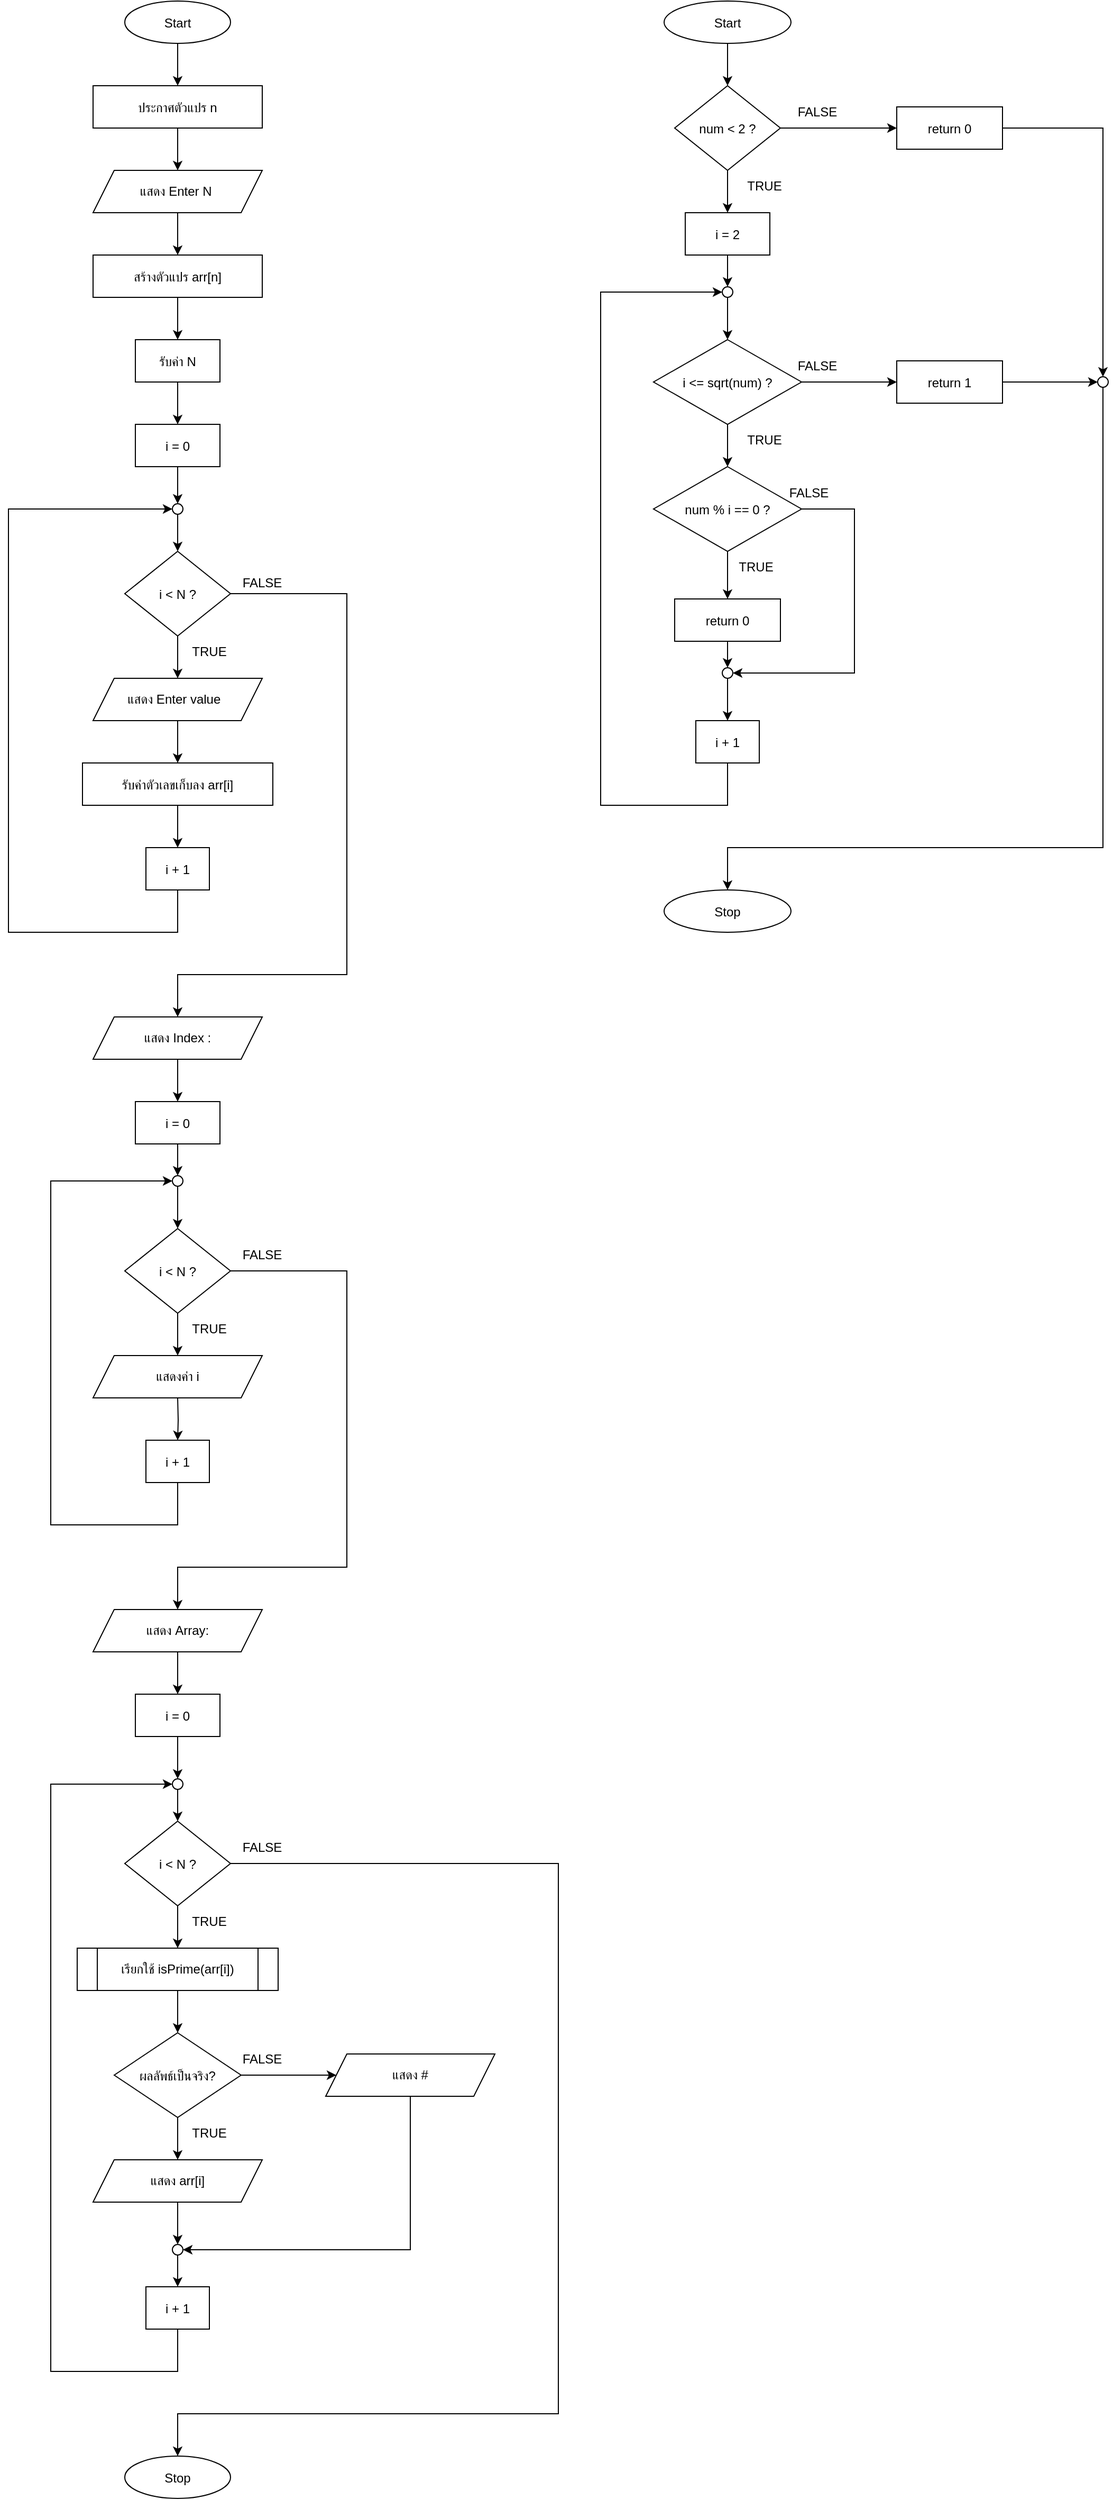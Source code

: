 <mxfile version="28.2.5">
  <diagram name="หน้า-1" id="QAqBCOUPjLgGoCMuNLaQ">
    <mxGraphModel dx="2775" dy="1238" grid="1" gridSize="10" guides="1" tooltips="1" connect="1" arrows="1" fold="1" page="1" pageScale="1" pageWidth="827" pageHeight="1169" math="0" shadow="0">
      <root>
        <mxCell id="0" />
        <mxCell id="1" parent="0" />
        <mxCell id="Ty_dKQS8moNGewAn382e-213" value="" style="edgeStyle=orthogonalEdgeStyle;rounded=0;orthogonalLoop=1;jettySize=auto;html=1;" edge="1" parent="1" source="2" target="Ty_dKQS8moNGewAn382e-212">
          <mxGeometry relative="1" as="geometry" />
        </mxCell>
        <mxCell id="2" value="Start" style="ellipse" vertex="1" parent="1">
          <mxGeometry x="150" width="100" height="40" as="geometry" />
        </mxCell>
        <mxCell id="Ty_dKQS8moNGewAn382e-217" value="" style="edgeStyle=orthogonalEdgeStyle;rounded=0;orthogonalLoop=1;jettySize=auto;html=1;" edge="1" parent="1" source="3" target="5">
          <mxGeometry relative="1" as="geometry" />
        </mxCell>
        <mxCell id="3" value="รับค่า N" style="parallelogram" vertex="1" parent="1">
          <mxGeometry x="160" y="320" width="80" height="40" as="geometry" />
        </mxCell>
        <mxCell id="Ty_dKQS8moNGewAn382e-218" value="" style="edgeStyle=orthogonalEdgeStyle;rounded=0;orthogonalLoop=1;jettySize=auto;html=1;" edge="1" parent="1" source="4" target="3">
          <mxGeometry relative="1" as="geometry" />
        </mxCell>
        <mxCell id="4" value="สร้างตัวแปร arr[n]" style="rectangle" vertex="1" parent="1">
          <mxGeometry x="120" y="240" width="160" height="40" as="geometry" />
        </mxCell>
        <mxCell id="Ty_dKQS8moNGewAn382e-223" value="" style="edgeStyle=orthogonalEdgeStyle;rounded=0;orthogonalLoop=1;jettySize=auto;html=1;" edge="1" parent="1" source="5" target="Ty_dKQS8moNGewAn382e-222">
          <mxGeometry relative="1" as="geometry" />
        </mxCell>
        <mxCell id="5" value="i = 0" style="rectangle" vertex="1" parent="1">
          <mxGeometry x="160" y="400" width="80" height="40" as="geometry" />
        </mxCell>
        <mxCell id="Ty_dKQS8moNGewAn382e-216" value="" style="edgeStyle=orthogonalEdgeStyle;rounded=0;orthogonalLoop=1;jettySize=auto;html=1;" edge="1" parent="1" source="6" target="Ty_dKQS8moNGewAn382e-215">
          <mxGeometry relative="1" as="geometry" />
        </mxCell>
        <mxCell id="Ty_dKQS8moNGewAn382e-225" style="edgeStyle=orthogonalEdgeStyle;rounded=0;orthogonalLoop=1;jettySize=auto;html=1;entryX=0.5;entryY=0;entryDx=0;entryDy=0;" edge="1" parent="1" source="6" target="Ty_dKQS8moNGewAn382e-226">
          <mxGeometry relative="1" as="geometry">
            <mxPoint x="320" y="960" as="targetPoint" />
            <Array as="points">
              <mxPoint x="360" y="560" />
              <mxPoint x="360" y="920" />
              <mxPoint x="200" y="920" />
            </Array>
          </mxGeometry>
        </mxCell>
        <mxCell id="6" value="i &lt; N ?" style="rhombus" vertex="1" parent="1">
          <mxGeometry x="150" y="520" width="100" height="80" as="geometry" />
        </mxCell>
        <mxCell id="Ty_dKQS8moNGewAn382e-220" value="" style="edgeStyle=orthogonalEdgeStyle;rounded=0;orthogonalLoop=1;jettySize=auto;html=1;" edge="1" parent="1" source="7" target="8">
          <mxGeometry relative="1" as="geometry" />
        </mxCell>
        <mxCell id="7" value="รับค่าตัวเลขเก็บลง arr[i]" style="parallelogram" vertex="1" parent="1">
          <mxGeometry x="110" y="720" width="180" height="40" as="geometry" />
        </mxCell>
        <mxCell id="Ty_dKQS8moNGewAn382e-221" style="edgeStyle=orthogonalEdgeStyle;rounded=0;orthogonalLoop=1;jettySize=auto;html=1;entryX=0;entryY=0.5;entryDx=0;entryDy=0;" edge="1" parent="1" source="8" target="Ty_dKQS8moNGewAn382e-222">
          <mxGeometry relative="1" as="geometry">
            <mxPoint x="40" y="170" as="targetPoint" />
            <Array as="points">
              <mxPoint x="200" y="880" />
              <mxPoint x="40" y="880" />
              <mxPoint x="40" y="480" />
            </Array>
          </mxGeometry>
        </mxCell>
        <mxCell id="8" value="i + 1" style="rectangle" vertex="1" parent="1">
          <mxGeometry x="170" y="800" width="60" height="40" as="geometry" />
        </mxCell>
        <mxCell id="Ty_dKQS8moNGewAn382e-233" style="edgeStyle=orthogonalEdgeStyle;rounded=0;orthogonalLoop=1;jettySize=auto;html=1;entryX=0.5;entryY=0;entryDx=0;entryDy=0;" edge="1" parent="1" source="10" target="Ty_dKQS8moNGewAn382e-230">
          <mxGeometry relative="1" as="geometry" />
        </mxCell>
        <mxCell id="10" value="i = 0" style="rectangle" vertex="1" parent="1">
          <mxGeometry x="160" y="1040" width="80" height="40" as="geometry" />
        </mxCell>
        <mxCell id="Ty_dKQS8moNGewAn382e-228" value="" style="edgeStyle=orthogonalEdgeStyle;rounded=0;orthogonalLoop=1;jettySize=auto;html=1;" edge="1" parent="1" source="11">
          <mxGeometry relative="1" as="geometry">
            <mxPoint x="200" y="1280" as="targetPoint" />
          </mxGeometry>
        </mxCell>
        <mxCell id="Ty_dKQS8moNGewAn382e-239" style="edgeStyle=orthogonalEdgeStyle;rounded=0;orthogonalLoop=1;jettySize=auto;html=1;entryX=0.5;entryY=0;entryDx=0;entryDy=0;" edge="1" parent="1" source="11" target="Ty_dKQS8moNGewAn382e-240">
          <mxGeometry relative="1" as="geometry">
            <mxPoint x="320" y="1440" as="targetPoint" />
            <Array as="points">
              <mxPoint x="360" y="1200" />
              <mxPoint x="360" y="1480" />
              <mxPoint x="200" y="1480" />
            </Array>
          </mxGeometry>
        </mxCell>
        <mxCell id="11" value="i &lt; N ?" style="rhombus" vertex="1" parent="1">
          <mxGeometry x="150" y="1160" width="100" height="80" as="geometry" />
        </mxCell>
        <mxCell id="Ty_dKQS8moNGewAn382e-248" value="" style="edgeStyle=orthogonalEdgeStyle;rounded=0;orthogonalLoop=1;jettySize=auto;html=1;" edge="1" parent="1" source="13" target="Ty_dKQS8moNGewAn382e-246">
          <mxGeometry relative="1" as="geometry" />
        </mxCell>
        <mxCell id="Ty_dKQS8moNGewAn382e-258" value="" style="edgeStyle=orthogonalEdgeStyle;rounded=0;orthogonalLoop=1;jettySize=auto;html=1;" edge="1" parent="1" source="13" target="Ty_dKQS8moNGewAn382e-245">
          <mxGeometry relative="1" as="geometry" />
        </mxCell>
        <mxCell id="13" value="ผลลัพธ์เป็นจริง?" style="rhombus" vertex="1" parent="1">
          <mxGeometry x="140" y="1920" width="120" height="80" as="geometry" />
        </mxCell>
        <mxCell id="Ty_dKQS8moNGewAn382e-229" value="" style="edgeStyle=orthogonalEdgeStyle;rounded=0;orthogonalLoop=1;jettySize=auto;html=1;" edge="1" parent="1" target="16">
          <mxGeometry relative="1" as="geometry">
            <mxPoint x="200" y="1320" as="sourcePoint" />
          </mxGeometry>
        </mxCell>
        <mxCell id="Ty_dKQS8moNGewAn382e-235" style="edgeStyle=orthogonalEdgeStyle;rounded=0;orthogonalLoop=1;jettySize=auto;html=1;entryX=0;entryY=0.5;entryDx=0;entryDy=0;" edge="1" parent="1" source="16" target="Ty_dKQS8moNGewAn382e-230">
          <mxGeometry relative="1" as="geometry">
            <Array as="points">
              <mxPoint x="200" y="1440" />
              <mxPoint x="80" y="1440" />
              <mxPoint x="80" y="1115" />
            </Array>
          </mxGeometry>
        </mxCell>
        <mxCell id="16" value="i + 1" style="rectangle" vertex="1" parent="1">
          <mxGeometry x="170" y="1360" width="60" height="40" as="geometry" />
        </mxCell>
        <mxCell id="17" value="Stop" style="ellipse" vertex="1" parent="1">
          <mxGeometry x="150" y="2320" width="100" height="40" as="geometry" />
        </mxCell>
        <mxCell id="20" value="Start" style="ellipse" vertex="1" parent="1">
          <mxGeometry x="660" width="120" height="40" as="geometry" />
        </mxCell>
        <mxCell id="Ty_dKQS8moNGewAn382e-273" value="" style="edgeStyle=orthogonalEdgeStyle;rounded=0;orthogonalLoop=1;jettySize=auto;html=1;" edge="1" parent="1" source="21" target="Ty_dKQS8moNGewAn382e-272">
          <mxGeometry relative="1" as="geometry" />
        </mxCell>
        <mxCell id="21" value="num &lt; 2 ?" style="rhombus" vertex="1" parent="1">
          <mxGeometry x="670" y="80" width="100" height="80" as="geometry" />
        </mxCell>
        <mxCell id="Ty_dKQS8moNGewAn382e-267" style="edgeStyle=orthogonalEdgeStyle;rounded=0;orthogonalLoop=1;jettySize=auto;html=1;entryX=0.5;entryY=0;entryDx=0;entryDy=0;" edge="1" parent="1" source="23" target="Ty_dKQS8moNGewAn382e-266">
          <mxGeometry relative="1" as="geometry" />
        </mxCell>
        <mxCell id="23" value="i = 2" style="rectangle" vertex="1" parent="1">
          <mxGeometry x="680" y="200" width="80" height="40" as="geometry" />
        </mxCell>
        <mxCell id="Ty_dKQS8moNGewAn382e-269" value="" style="edgeStyle=orthogonalEdgeStyle;rounded=0;orthogonalLoop=1;jettySize=auto;html=1;" edge="1" parent="1" source="24" target="25">
          <mxGeometry relative="1" as="geometry" />
        </mxCell>
        <mxCell id="Ty_dKQS8moNGewAn382e-271" value="" style="edgeStyle=orthogonalEdgeStyle;rounded=0;orthogonalLoop=1;jettySize=auto;html=1;" edge="1" parent="1" source="24" target="Ty_dKQS8moNGewAn382e-270">
          <mxGeometry relative="1" as="geometry" />
        </mxCell>
        <mxCell id="24" value="i &lt;= sqrt(num) ?" style="rhombus" vertex="1" parent="1">
          <mxGeometry x="650" y="320" width="140" height="80" as="geometry" />
        </mxCell>
        <mxCell id="Ty_dKQS8moNGewAn382e-264" value="" style="edgeStyle=orthogonalEdgeStyle;rounded=0;orthogonalLoop=1;jettySize=auto;html=1;" edge="1" parent="1" source="25" target="26">
          <mxGeometry relative="1" as="geometry" />
        </mxCell>
        <mxCell id="Ty_dKQS8moNGewAn382e-296" style="edgeStyle=orthogonalEdgeStyle;rounded=0;orthogonalLoop=1;jettySize=auto;html=1;entryX=1;entryY=0.5;entryDx=0;entryDy=0;" edge="1" parent="1" source="25" target="Ty_dKQS8moNGewAn382e-291">
          <mxGeometry relative="1" as="geometry">
            <Array as="points">
              <mxPoint x="840" y="480" />
              <mxPoint x="840" y="635" />
            </Array>
          </mxGeometry>
        </mxCell>
        <mxCell id="25" value="num % i == 0 ?" style="rhombus" vertex="1" parent="1">
          <mxGeometry x="650" y="440" width="140" height="80" as="geometry" />
        </mxCell>
        <mxCell id="Ty_dKQS8moNGewAn382e-293" style="edgeStyle=orthogonalEdgeStyle;rounded=0;orthogonalLoop=1;jettySize=auto;html=1;entryX=0.5;entryY=0;entryDx=0;entryDy=0;" edge="1" parent="1" source="26" target="Ty_dKQS8moNGewAn382e-291">
          <mxGeometry relative="1" as="geometry" />
        </mxCell>
        <mxCell id="26" value="return 0" style="parallelogram" vertex="1" parent="1">
          <mxGeometry x="670" y="565" width="100" height="40" as="geometry" />
        </mxCell>
        <mxCell id="Ty_dKQS8moNGewAn382e-274" style="edgeStyle=orthogonalEdgeStyle;rounded=0;orthogonalLoop=1;jettySize=auto;html=1;entryX=0;entryY=0.5;entryDx=0;entryDy=0;" edge="1" parent="1" source="27" target="Ty_dKQS8moNGewAn382e-266">
          <mxGeometry relative="1" as="geometry">
            <Array as="points">
              <mxPoint x="720" y="760" />
              <mxPoint x="600" y="760" />
              <mxPoint x="600" y="275" />
            </Array>
          </mxGeometry>
        </mxCell>
        <mxCell id="27" value="i + 1" style="rectangle" vertex="1" parent="1">
          <mxGeometry x="690" y="680" width="60" height="40" as="geometry" />
        </mxCell>
        <mxCell id="29" value="Stop" style="ellipse" vertex="1" parent="1">
          <mxGeometry x="660" y="840" width="120" height="40" as="geometry" />
        </mxCell>
        <mxCell id="200" edge="1" parent="1" source="20" target="21">
          <mxGeometry relative="1" as="geometry" />
        </mxCell>
        <mxCell id="203" edge="1" parent="1" source="21" target="23">
          <mxGeometry relative="1" as="geometry">
            <mxLabel position="0.5" value="False" as="label" />
          </mxGeometry>
        </mxCell>
        <mxCell id="Ty_dKQS8moNGewAn382e-279" value="" style="edgeStyle=orthogonalEdgeStyle;rounded=0;orthogonalLoop=1;jettySize=auto;html=1;" edge="1" parent="1" source="Ty_dKQS8moNGewAn382e-211" target="4">
          <mxGeometry relative="1" as="geometry" />
        </mxCell>
        <mxCell id="Ty_dKQS8moNGewAn382e-211" value="แสดง Enter N&amp;nbsp;" style="shape=parallelogram;perimeter=parallelogramPerimeter;whiteSpace=wrap;html=1;fixedSize=1;" vertex="1" parent="1">
          <mxGeometry x="120" y="160" width="160" height="40" as="geometry" />
        </mxCell>
        <mxCell id="Ty_dKQS8moNGewAn382e-278" value="" style="edgeStyle=orthogonalEdgeStyle;rounded=0;orthogonalLoop=1;jettySize=auto;html=1;" edge="1" parent="1" source="Ty_dKQS8moNGewAn382e-212" target="Ty_dKQS8moNGewAn382e-211">
          <mxGeometry relative="1" as="geometry" />
        </mxCell>
        <mxCell id="Ty_dKQS8moNGewAn382e-212" value="ประกาศตัวแปร n" style="rectangle" vertex="1" parent="1">
          <mxGeometry x="120" y="80" width="160" height="40" as="geometry" />
        </mxCell>
        <mxCell id="Ty_dKQS8moNGewAn382e-219" value="" style="edgeStyle=orthogonalEdgeStyle;rounded=0;orthogonalLoop=1;jettySize=auto;html=1;" edge="1" parent="1" source="Ty_dKQS8moNGewAn382e-215" target="7">
          <mxGeometry relative="1" as="geometry" />
        </mxCell>
        <mxCell id="Ty_dKQS8moNGewAn382e-215" value="แสดง Enter value&amp;nbsp;&amp;nbsp;" style="shape=parallelogram;perimeter=parallelogramPerimeter;whiteSpace=wrap;html=1;fixedSize=1;" vertex="1" parent="1">
          <mxGeometry x="120" y="640" width="160" height="40" as="geometry" />
        </mxCell>
        <mxCell id="Ty_dKQS8moNGewAn382e-224" value="" style="edgeStyle=orthogonalEdgeStyle;rounded=0;orthogonalLoop=1;jettySize=auto;html=1;" edge="1" parent="1" source="Ty_dKQS8moNGewAn382e-222" target="6">
          <mxGeometry relative="1" as="geometry" />
        </mxCell>
        <mxCell id="Ty_dKQS8moNGewAn382e-222" value="" style="ellipse;whiteSpace=wrap;html=1;aspect=fixed;" vertex="1" parent="1">
          <mxGeometry x="195" y="475" width="10" height="10" as="geometry" />
        </mxCell>
        <mxCell id="Ty_dKQS8moNGewAn382e-238" style="edgeStyle=orthogonalEdgeStyle;rounded=0;orthogonalLoop=1;jettySize=auto;html=1;entryX=0.5;entryY=0;entryDx=0;entryDy=0;" edge="1" parent="1" source="Ty_dKQS8moNGewAn382e-226" target="10">
          <mxGeometry relative="1" as="geometry" />
        </mxCell>
        <mxCell id="Ty_dKQS8moNGewAn382e-226" value="&lt;span style=&quot;text-wrap-mode: nowrap;&quot;&gt;แสดง Index :&lt;/span&gt;" style="shape=parallelogram;perimeter=parallelogramPerimeter;whiteSpace=wrap;html=1;fixedSize=1;" vertex="1" parent="1">
          <mxGeometry x="120" y="960" width="160" height="40" as="geometry" />
        </mxCell>
        <mxCell id="Ty_dKQS8moNGewAn382e-234" style="edgeStyle=orthogonalEdgeStyle;rounded=0;orthogonalLoop=1;jettySize=auto;html=1;entryX=0.5;entryY=0;entryDx=0;entryDy=0;" edge="1" parent="1" source="Ty_dKQS8moNGewAn382e-230" target="11">
          <mxGeometry relative="1" as="geometry" />
        </mxCell>
        <mxCell id="Ty_dKQS8moNGewAn382e-230" value="" style="ellipse;whiteSpace=wrap;html=1;aspect=fixed;" vertex="1" parent="1">
          <mxGeometry x="195" y="1110" width="10" height="10" as="geometry" />
        </mxCell>
        <mxCell id="Ty_dKQS8moNGewAn382e-236" value="&lt;span style=&quot;text-wrap-mode: nowrap;&quot;&gt;แสดงค่า i&lt;/span&gt;" style="shape=parallelogram;perimeter=parallelogramPerimeter;whiteSpace=wrap;html=1;fixedSize=1;" vertex="1" parent="1">
          <mxGeometry x="120" y="1280" width="160" height="40" as="geometry" />
        </mxCell>
        <mxCell id="Ty_dKQS8moNGewAn382e-242" value="" style="edgeStyle=orthogonalEdgeStyle;rounded=0;orthogonalLoop=1;jettySize=auto;html=1;" edge="1" parent="1" source="Ty_dKQS8moNGewAn382e-240" target="Ty_dKQS8moNGewAn382e-241">
          <mxGeometry relative="1" as="geometry" />
        </mxCell>
        <mxCell id="Ty_dKQS8moNGewAn382e-240" value="&lt;span style=&quot;text-wrap-mode: nowrap;&quot;&gt;แสดง Array:&lt;/span&gt;" style="shape=parallelogram;perimeter=parallelogramPerimeter;whiteSpace=wrap;html=1;fixedSize=1;" vertex="1" parent="1">
          <mxGeometry x="120" y="1520" width="160" height="40" as="geometry" />
        </mxCell>
        <mxCell id="Ty_dKQS8moNGewAn382e-252" style="edgeStyle=orthogonalEdgeStyle;rounded=0;orthogonalLoop=1;jettySize=auto;html=1;entryX=0.5;entryY=0;entryDx=0;entryDy=0;" edge="1" parent="1" source="Ty_dKQS8moNGewAn382e-241" target="Ty_dKQS8moNGewAn382e-251">
          <mxGeometry relative="1" as="geometry" />
        </mxCell>
        <mxCell id="Ty_dKQS8moNGewAn382e-241" value="i = 0" style="rectangle" vertex="1" parent="1">
          <mxGeometry x="160" y="1600" width="80" height="40" as="geometry" />
        </mxCell>
        <mxCell id="Ty_dKQS8moNGewAn382e-250" value="" style="edgeStyle=orthogonalEdgeStyle;rounded=0;orthogonalLoop=1;jettySize=auto;html=1;" edge="1" parent="1" source="Ty_dKQS8moNGewAn382e-243" target="Ty_dKQS8moNGewAn382e-244">
          <mxGeometry relative="1" as="geometry" />
        </mxCell>
        <mxCell id="Ty_dKQS8moNGewAn382e-262" style="edgeStyle=orthogonalEdgeStyle;rounded=0;orthogonalLoop=1;jettySize=auto;html=1;entryX=0.5;entryY=0;entryDx=0;entryDy=0;" edge="1" parent="1" source="Ty_dKQS8moNGewAn382e-243" target="17">
          <mxGeometry relative="1" as="geometry">
            <Array as="points">
              <mxPoint x="560" y="1760" />
              <mxPoint x="560" y="2280" />
              <mxPoint x="200" y="2280" />
            </Array>
          </mxGeometry>
        </mxCell>
        <mxCell id="Ty_dKQS8moNGewAn382e-243" value="i &lt; N ?" style="rhombus" vertex="1" parent="1">
          <mxGeometry x="150" y="1720" width="100" height="80" as="geometry" />
        </mxCell>
        <mxCell id="Ty_dKQS8moNGewAn382e-249" value="" style="edgeStyle=orthogonalEdgeStyle;rounded=0;orthogonalLoop=1;jettySize=auto;html=1;" edge="1" parent="1" source="Ty_dKQS8moNGewAn382e-244" target="13">
          <mxGeometry relative="1" as="geometry" />
        </mxCell>
        <mxCell id="Ty_dKQS8moNGewAn382e-244" value="&lt;span style=&quot;text-wrap-mode: nowrap;&quot;&gt;เรียกใช้ isPrime(arr[i])&lt;/span&gt;" style="shape=process;whiteSpace=wrap;html=1;backgroundOutline=1;" vertex="1" parent="1">
          <mxGeometry x="105" y="1840" width="190" height="40" as="geometry" />
        </mxCell>
        <mxCell id="Ty_dKQS8moNGewAn382e-259" style="edgeStyle=orthogonalEdgeStyle;rounded=0;orthogonalLoop=1;jettySize=auto;html=1;entryX=1;entryY=0.5;entryDx=0;entryDy=0;" edge="1" parent="1" source="Ty_dKQS8moNGewAn382e-245" target="Ty_dKQS8moNGewAn382e-257">
          <mxGeometry relative="1" as="geometry">
            <Array as="points">
              <mxPoint x="420" y="2125" />
            </Array>
          </mxGeometry>
        </mxCell>
        <mxCell id="Ty_dKQS8moNGewAn382e-245" value="&lt;span style=&quot;text-wrap-mode: nowrap;&quot;&gt;แสดง #&lt;/span&gt;" style="shape=parallelogram;perimeter=parallelogramPerimeter;whiteSpace=wrap;html=1;fixedSize=1;" vertex="1" parent="1">
          <mxGeometry x="340" y="1940" width="160" height="40" as="geometry" />
        </mxCell>
        <mxCell id="Ty_dKQS8moNGewAn382e-260" style="edgeStyle=orthogonalEdgeStyle;rounded=0;orthogonalLoop=1;jettySize=auto;html=1;entryX=0.5;entryY=0;entryDx=0;entryDy=0;" edge="1" parent="1" source="Ty_dKQS8moNGewAn382e-246" target="Ty_dKQS8moNGewAn382e-257">
          <mxGeometry relative="1" as="geometry" />
        </mxCell>
        <mxCell id="Ty_dKQS8moNGewAn382e-246" value="&lt;span style=&quot;text-wrap-mode: nowrap;&quot;&gt;แสดง arr[i]&lt;/span&gt;" style="shape=parallelogram;perimeter=parallelogramPerimeter;whiteSpace=wrap;html=1;fixedSize=1;" vertex="1" parent="1">
          <mxGeometry x="120" y="2040" width="160" height="40" as="geometry" />
        </mxCell>
        <mxCell id="Ty_dKQS8moNGewAn382e-255" style="edgeStyle=orthogonalEdgeStyle;rounded=0;orthogonalLoop=1;jettySize=auto;html=1;entryX=0;entryY=0.5;entryDx=0;entryDy=0;" edge="1" parent="1" source="Ty_dKQS8moNGewAn382e-247" target="Ty_dKQS8moNGewAn382e-251">
          <mxGeometry relative="1" as="geometry">
            <Array as="points">
              <mxPoint x="200" y="2240" />
              <mxPoint x="80" y="2240" />
              <mxPoint x="80" y="1685" />
            </Array>
          </mxGeometry>
        </mxCell>
        <mxCell id="Ty_dKQS8moNGewAn382e-247" value="i + 1" style="rectangle" vertex="1" parent="1">
          <mxGeometry x="170" y="2160" width="60" height="40" as="geometry" />
        </mxCell>
        <mxCell id="Ty_dKQS8moNGewAn382e-253" style="edgeStyle=orthogonalEdgeStyle;rounded=0;orthogonalLoop=1;jettySize=auto;html=1;entryX=0.5;entryY=0;entryDx=0;entryDy=0;" edge="1" parent="1" source="Ty_dKQS8moNGewAn382e-251" target="Ty_dKQS8moNGewAn382e-243">
          <mxGeometry relative="1" as="geometry" />
        </mxCell>
        <mxCell id="Ty_dKQS8moNGewAn382e-251" value="" style="ellipse;whiteSpace=wrap;html=1;aspect=fixed;" vertex="1" parent="1">
          <mxGeometry x="195" y="1680" width="10" height="10" as="geometry" />
        </mxCell>
        <mxCell id="Ty_dKQS8moNGewAn382e-261" value="" style="edgeStyle=orthogonalEdgeStyle;rounded=0;orthogonalLoop=1;jettySize=auto;html=1;" edge="1" parent="1" source="Ty_dKQS8moNGewAn382e-257" target="Ty_dKQS8moNGewAn382e-247">
          <mxGeometry relative="1" as="geometry" />
        </mxCell>
        <mxCell id="Ty_dKQS8moNGewAn382e-257" value="" style="ellipse;whiteSpace=wrap;html=1;aspect=fixed;" vertex="1" parent="1">
          <mxGeometry x="195" y="2120" width="10" height="10" as="geometry" />
        </mxCell>
        <mxCell id="Ty_dKQS8moNGewAn382e-268" value="" style="edgeStyle=orthogonalEdgeStyle;rounded=0;orthogonalLoop=1;jettySize=auto;html=1;" edge="1" parent="1" source="Ty_dKQS8moNGewAn382e-266" target="24">
          <mxGeometry relative="1" as="geometry" />
        </mxCell>
        <mxCell id="Ty_dKQS8moNGewAn382e-266" value="" style="ellipse;whiteSpace=wrap;html=1;aspect=fixed;" vertex="1" parent="1">
          <mxGeometry x="715" y="270" width="10" height="10" as="geometry" />
        </mxCell>
        <mxCell id="Ty_dKQS8moNGewAn382e-300" value="" style="edgeStyle=orthogonalEdgeStyle;rounded=0;orthogonalLoop=1;jettySize=auto;html=1;" edge="1" parent="1" source="Ty_dKQS8moNGewAn382e-270" target="Ty_dKQS8moNGewAn382e-299">
          <mxGeometry relative="1" as="geometry" />
        </mxCell>
        <mxCell id="Ty_dKQS8moNGewAn382e-270" value="return 1" style="parallelogram" vertex="1" parent="1">
          <mxGeometry x="880" y="340" width="100" height="40" as="geometry" />
        </mxCell>
        <mxCell id="Ty_dKQS8moNGewAn382e-301" style="edgeStyle=orthogonalEdgeStyle;rounded=0;orthogonalLoop=1;jettySize=auto;html=1;entryX=0.5;entryY=0;entryDx=0;entryDy=0;" edge="1" parent="1" source="Ty_dKQS8moNGewAn382e-272" target="Ty_dKQS8moNGewAn382e-299">
          <mxGeometry relative="1" as="geometry" />
        </mxCell>
        <mxCell id="Ty_dKQS8moNGewAn382e-272" value="return 0" style="parallelogram" vertex="1" parent="1">
          <mxGeometry x="880" y="100" width="100" height="40" as="geometry" />
        </mxCell>
        <mxCell id="Ty_dKQS8moNGewAn382e-276" value="TRUE" style="text;html=1;align=center;verticalAlign=middle;whiteSpace=wrap;rounded=0;" vertex="1" parent="1">
          <mxGeometry x="200" y="600" width="60" height="30" as="geometry" />
        </mxCell>
        <mxCell id="Ty_dKQS8moNGewAn382e-277" value="FALSE" style="text;html=1;align=center;verticalAlign=middle;whiteSpace=wrap;rounded=0;" vertex="1" parent="1">
          <mxGeometry x="250" y="535" width="60" height="30" as="geometry" />
        </mxCell>
        <mxCell id="Ty_dKQS8moNGewAn382e-280" value="TRUE" style="text;html=1;align=center;verticalAlign=middle;whiteSpace=wrap;rounded=0;" vertex="1" parent="1">
          <mxGeometry x="200" y="1240" width="60" height="30" as="geometry" />
        </mxCell>
        <mxCell id="Ty_dKQS8moNGewAn382e-281" value="FALSE" style="text;html=1;align=center;verticalAlign=middle;whiteSpace=wrap;rounded=0;" vertex="1" parent="1">
          <mxGeometry x="250" y="1170" width="60" height="30" as="geometry" />
        </mxCell>
        <mxCell id="Ty_dKQS8moNGewAn382e-283" value="TRUE" style="text;html=1;align=center;verticalAlign=middle;whiteSpace=wrap;rounded=0;" vertex="1" parent="1">
          <mxGeometry x="200" y="1800" width="60" height="30" as="geometry" />
        </mxCell>
        <mxCell id="Ty_dKQS8moNGewAn382e-284" value="FALSE" style="text;html=1;align=center;verticalAlign=middle;whiteSpace=wrap;rounded=0;" vertex="1" parent="1">
          <mxGeometry x="250" y="1730" width="60" height="30" as="geometry" />
        </mxCell>
        <mxCell id="Ty_dKQS8moNGewAn382e-285" value="TRUE" style="text;html=1;align=center;verticalAlign=middle;whiteSpace=wrap;rounded=0;" vertex="1" parent="1">
          <mxGeometry x="200" y="2000" width="60" height="30" as="geometry" />
        </mxCell>
        <mxCell id="Ty_dKQS8moNGewAn382e-286" value="FALSE" style="text;html=1;align=center;verticalAlign=middle;whiteSpace=wrap;rounded=0;" vertex="1" parent="1">
          <mxGeometry x="250" y="1930" width="60" height="30" as="geometry" />
        </mxCell>
        <mxCell id="Ty_dKQS8moNGewAn382e-287" value="TRUE" style="text;html=1;align=center;verticalAlign=middle;whiteSpace=wrap;rounded=0;" vertex="1" parent="1">
          <mxGeometry x="725" y="160" width="60" height="30" as="geometry" />
        </mxCell>
        <mxCell id="Ty_dKQS8moNGewAn382e-288" value="FALSE" style="text;html=1;align=center;verticalAlign=middle;whiteSpace=wrap;rounded=0;" vertex="1" parent="1">
          <mxGeometry x="775" y="90" width="60" height="30" as="geometry" />
        </mxCell>
        <mxCell id="Ty_dKQS8moNGewAn382e-289" value="TRUE" style="text;html=1;align=center;verticalAlign=middle;whiteSpace=wrap;rounded=0;" vertex="1" parent="1">
          <mxGeometry x="725" y="400" width="60" height="30" as="geometry" />
        </mxCell>
        <mxCell id="Ty_dKQS8moNGewAn382e-290" value="FALSE" style="text;html=1;align=center;verticalAlign=middle;whiteSpace=wrap;rounded=0;" vertex="1" parent="1">
          <mxGeometry x="775" y="330" width="60" height="30" as="geometry" />
        </mxCell>
        <mxCell id="Ty_dKQS8moNGewAn382e-294" style="edgeStyle=orthogonalEdgeStyle;rounded=0;orthogonalLoop=1;jettySize=auto;html=1;" edge="1" parent="1" source="Ty_dKQS8moNGewAn382e-291" target="27">
          <mxGeometry relative="1" as="geometry" />
        </mxCell>
        <mxCell id="Ty_dKQS8moNGewAn382e-291" value="" style="ellipse;whiteSpace=wrap;html=1;aspect=fixed;" vertex="1" parent="1">
          <mxGeometry x="715" y="630" width="10" height="10" as="geometry" />
        </mxCell>
        <mxCell id="Ty_dKQS8moNGewAn382e-297" value="TRUE" style="text;html=1;align=center;verticalAlign=middle;whiteSpace=wrap;rounded=0;" vertex="1" parent="1">
          <mxGeometry x="717" y="520" width="60" height="30" as="geometry" />
        </mxCell>
        <mxCell id="Ty_dKQS8moNGewAn382e-298" value="FALSE" style="text;html=1;align=center;verticalAlign=middle;whiteSpace=wrap;rounded=0;" vertex="1" parent="1">
          <mxGeometry x="767" y="450" width="60" height="30" as="geometry" />
        </mxCell>
        <mxCell id="Ty_dKQS8moNGewAn382e-302" style="edgeStyle=orthogonalEdgeStyle;rounded=0;orthogonalLoop=1;jettySize=auto;html=1;entryX=0.5;entryY=0;entryDx=0;entryDy=0;" edge="1" parent="1" source="Ty_dKQS8moNGewAn382e-299" target="29">
          <mxGeometry relative="1" as="geometry">
            <mxPoint x="1020" y="690" as="targetPoint" />
            <Array as="points">
              <mxPoint x="1075" y="800" />
              <mxPoint x="720" y="800" />
            </Array>
          </mxGeometry>
        </mxCell>
        <mxCell id="Ty_dKQS8moNGewAn382e-299" value="" style="ellipse;whiteSpace=wrap;html=1;aspect=fixed;" vertex="1" parent="1">
          <mxGeometry x="1070" y="355" width="10" height="10" as="geometry" />
        </mxCell>
      </root>
    </mxGraphModel>
  </diagram>
</mxfile>
